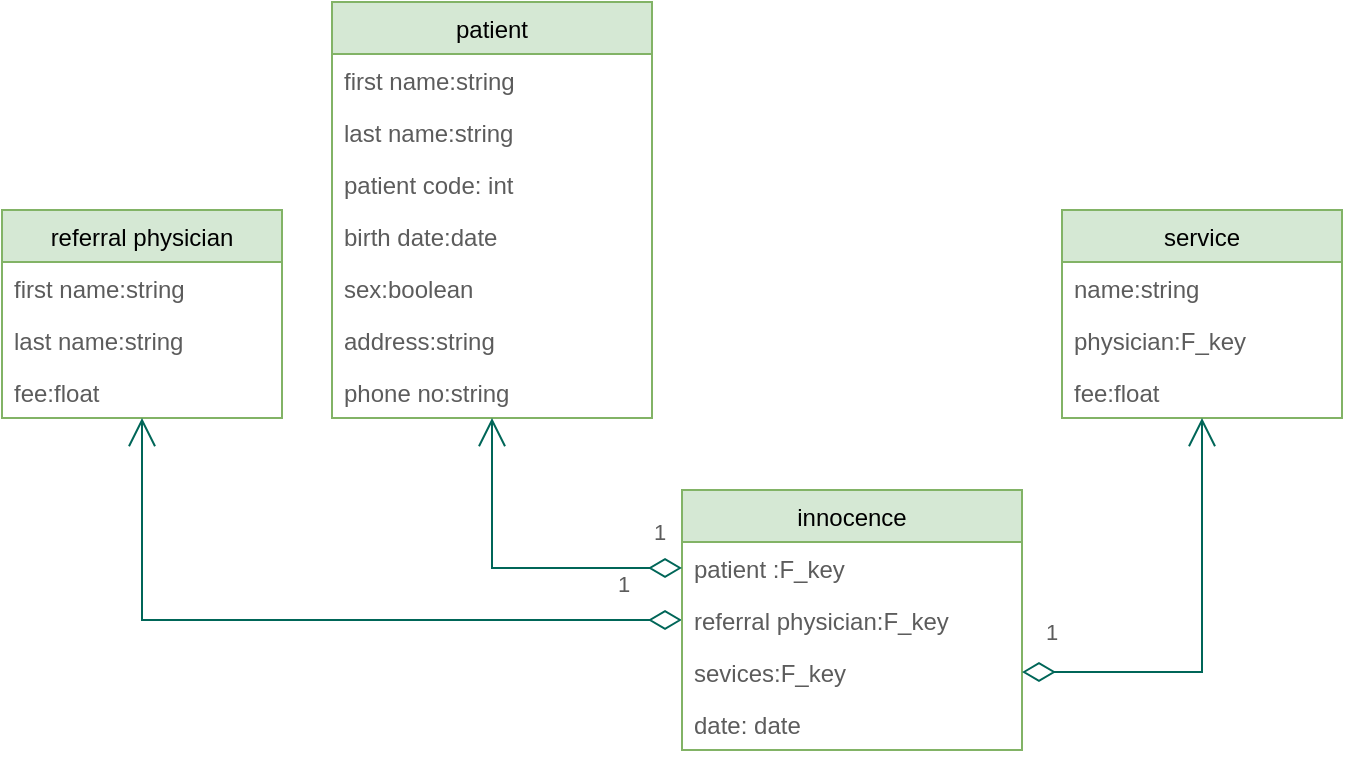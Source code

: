 <mxfile version="16.5.6" type="github">
  <diagram id="6Dz2Hi4nIqeJZB7rlMvx" name="Page-1">
    <mxGraphModel dx="1185" dy="608" grid="1" gridSize="10" guides="1" tooltips="1" connect="1" arrows="1" fold="1" page="1" pageScale="1" pageWidth="850" pageHeight="1100" math="0" shadow="0">
      <root>
        <mxCell id="0" />
        <mxCell id="1" parent="0" />
        <mxCell id="zhXpK7GB5kPke9mu9GVF-1" value="patient" style="swimlane;fontStyle=0;childLayout=stackLayout;horizontal=1;startSize=26;fillColor=#d5e8d4;horizontalStack=0;resizeParent=1;resizeParentMax=0;resizeLast=0;collapsible=1;marginBottom=0;strokeColor=#82b366;" vertex="1" parent="1">
          <mxGeometry x="265" y="226" width="160" height="208" as="geometry">
            <mxRectangle x="460" y="230" width="70" height="26" as="alternateBounds" />
          </mxGeometry>
        </mxCell>
        <mxCell id="zhXpK7GB5kPke9mu9GVF-2" value="first name:string" style="text;strokeColor=none;fillColor=none;align=left;verticalAlign=top;spacingLeft=4;spacingRight=4;overflow=hidden;rotatable=0;points=[[0,0.5],[1,0.5]];portConstraint=eastwest;fontColor=#5C5C5C;" vertex="1" parent="zhXpK7GB5kPke9mu9GVF-1">
          <mxGeometry y="26" width="160" height="26" as="geometry" />
        </mxCell>
        <mxCell id="zhXpK7GB5kPke9mu9GVF-3" value="last name:string" style="text;strokeColor=none;fillColor=none;align=left;verticalAlign=top;spacingLeft=4;spacingRight=4;overflow=hidden;rotatable=0;points=[[0,0.5],[1,0.5]];portConstraint=eastwest;fontColor=#5C5C5C;" vertex="1" parent="zhXpK7GB5kPke9mu9GVF-1">
          <mxGeometry y="52" width="160" height="26" as="geometry" />
        </mxCell>
        <mxCell id="zhXpK7GB5kPke9mu9GVF-4" value="patient code: int&#xa;" style="text;strokeColor=none;fillColor=none;align=left;verticalAlign=top;spacingLeft=4;spacingRight=4;overflow=hidden;rotatable=0;points=[[0,0.5],[1,0.5]];portConstraint=eastwest;fontColor=#5C5C5C;" vertex="1" parent="zhXpK7GB5kPke9mu9GVF-1">
          <mxGeometry y="78" width="160" height="26" as="geometry" />
        </mxCell>
        <mxCell id="zhXpK7GB5kPke9mu9GVF-5" value="birth date:date" style="text;strokeColor=none;fillColor=none;align=left;verticalAlign=top;spacingLeft=4;spacingRight=4;overflow=hidden;rotatable=0;points=[[0,0.5],[1,0.5]];portConstraint=eastwest;fontColor=#5C5C5C;" vertex="1" parent="zhXpK7GB5kPke9mu9GVF-1">
          <mxGeometry y="104" width="160" height="26" as="geometry" />
        </mxCell>
        <mxCell id="zhXpK7GB5kPke9mu9GVF-8" value="sex:boolean" style="text;strokeColor=none;fillColor=none;align=left;verticalAlign=top;spacingLeft=4;spacingRight=4;overflow=hidden;rotatable=0;points=[[0,0.5],[1,0.5]];portConstraint=eastwest;fontColor=#5C5C5C;" vertex="1" parent="zhXpK7GB5kPke9mu9GVF-1">
          <mxGeometry y="130" width="160" height="26" as="geometry" />
        </mxCell>
        <mxCell id="zhXpK7GB5kPke9mu9GVF-34" value="address:string" style="text;strokeColor=none;fillColor=none;align=left;verticalAlign=top;spacingLeft=4;spacingRight=4;overflow=hidden;rotatable=0;points=[[0,0.5],[1,0.5]];portConstraint=eastwest;fontColor=#5C5C5C;" vertex="1" parent="zhXpK7GB5kPke9mu9GVF-1">
          <mxGeometry y="156" width="160" height="26" as="geometry" />
        </mxCell>
        <mxCell id="zhXpK7GB5kPke9mu9GVF-42" value="phone no:string" style="text;strokeColor=none;fillColor=none;align=left;verticalAlign=top;spacingLeft=4;spacingRight=4;overflow=hidden;rotatable=0;points=[[0,0.5],[1,0.5]];portConstraint=eastwest;fontColor=#5C5C5C;" vertex="1" parent="zhXpK7GB5kPke9mu9GVF-1">
          <mxGeometry y="182" width="160" height="26" as="geometry" />
        </mxCell>
        <mxCell id="zhXpK7GB5kPke9mu9GVF-13" value="referral physician" style="swimlane;fontStyle=0;childLayout=stackLayout;horizontal=1;startSize=26;fillColor=#d5e8d4;horizontalStack=0;resizeParent=1;resizeParentMax=0;resizeLast=0;collapsible=1;marginBottom=0;strokeColor=#82b366;" vertex="1" parent="1">
          <mxGeometry x="100" y="330" width="140" height="104" as="geometry" />
        </mxCell>
        <mxCell id="zhXpK7GB5kPke9mu9GVF-14" value="first name:string" style="text;strokeColor=none;fillColor=none;align=left;verticalAlign=top;spacingLeft=4;spacingRight=4;overflow=hidden;rotatable=0;points=[[0,0.5],[1,0.5]];portConstraint=eastwest;fontColor=#5C5C5C;" vertex="1" parent="zhXpK7GB5kPke9mu9GVF-13">
          <mxGeometry y="26" width="140" height="26" as="geometry" />
        </mxCell>
        <mxCell id="zhXpK7GB5kPke9mu9GVF-16" value="last name:string" style="text;strokeColor=none;fillColor=none;align=left;verticalAlign=top;spacingLeft=4;spacingRight=4;overflow=hidden;rotatable=0;points=[[0,0.5],[1,0.5]];portConstraint=eastwest;fontColor=#5C5C5C;" vertex="1" parent="zhXpK7GB5kPke9mu9GVF-13">
          <mxGeometry y="52" width="140" height="26" as="geometry" />
        </mxCell>
        <mxCell id="zhXpK7GB5kPke9mu9GVF-18" value="fee:float" style="text;strokeColor=none;fillColor=none;align=left;verticalAlign=top;spacingLeft=4;spacingRight=4;overflow=hidden;rotatable=0;points=[[0,0.5],[1,0.5]];portConstraint=eastwest;fontColor=#5C5C5C;" vertex="1" parent="zhXpK7GB5kPke9mu9GVF-13">
          <mxGeometry y="78" width="140" height="26" as="geometry" />
        </mxCell>
        <mxCell id="zhXpK7GB5kPke9mu9GVF-19" value="1" style="endArrow=open;html=1;endSize=12;startArrow=diamondThin;startSize=14;startFill=0;edgeStyle=orthogonalEdgeStyle;align=left;verticalAlign=bottom;rounded=0;exitX=0;exitY=0.5;exitDx=0;exitDy=0;strokeColor=#006658;fontColor=#5C5C5C;" edge="1" parent="1" source="zhXpK7GB5kPke9mu9GVF-7" target="zhXpK7GB5kPke9mu9GVF-13">
          <mxGeometry x="-0.814" y="-9" relative="1" as="geometry">
            <mxPoint x="320" y="280" as="sourcePoint" />
            <mxPoint x="480" y="280" as="targetPoint" />
            <mxPoint as="offset" />
          </mxGeometry>
        </mxCell>
        <mxCell id="zhXpK7GB5kPke9mu9GVF-20" value="service" style="swimlane;fontStyle=0;childLayout=stackLayout;horizontal=1;startSize=26;fillColor=#d5e8d4;horizontalStack=0;resizeParent=1;resizeParentMax=0;resizeLast=0;collapsible=1;marginBottom=0;strokeColor=#82b366;" vertex="1" parent="1">
          <mxGeometry x="630" y="330" width="140" height="104" as="geometry" />
        </mxCell>
        <mxCell id="zhXpK7GB5kPke9mu9GVF-21" value="name:string" style="text;strokeColor=none;fillColor=none;align=left;verticalAlign=top;spacingLeft=4;spacingRight=4;overflow=hidden;rotatable=0;points=[[0,0.5],[1,0.5]];portConstraint=eastwest;fontColor=#5C5C5C;" vertex="1" parent="zhXpK7GB5kPke9mu9GVF-20">
          <mxGeometry y="26" width="140" height="26" as="geometry" />
        </mxCell>
        <mxCell id="zhXpK7GB5kPke9mu9GVF-22" value="physician:F_key" style="text;strokeColor=none;fillColor=none;align=left;verticalAlign=top;spacingLeft=4;spacingRight=4;overflow=hidden;rotatable=0;points=[[0,0.5],[1,0.5]];portConstraint=eastwest;fontColor=#5C5C5C;" vertex="1" parent="zhXpK7GB5kPke9mu9GVF-20">
          <mxGeometry y="52" width="140" height="26" as="geometry" />
        </mxCell>
        <mxCell id="zhXpK7GB5kPke9mu9GVF-26" value="fee:float" style="text;strokeColor=none;fillColor=none;align=left;verticalAlign=top;spacingLeft=4;spacingRight=4;overflow=hidden;rotatable=0;points=[[0,0.5],[1,0.5]];portConstraint=eastwest;fontColor=#5C5C5C;" vertex="1" parent="zhXpK7GB5kPke9mu9GVF-20">
          <mxGeometry y="78" width="140" height="26" as="geometry" />
        </mxCell>
        <mxCell id="zhXpK7GB5kPke9mu9GVF-27" value="innocence " style="swimlane;fontStyle=0;childLayout=stackLayout;horizontal=1;startSize=26;fillColor=#d5e8d4;horizontalStack=0;resizeParent=1;resizeParentMax=0;resizeLast=0;collapsible=1;marginBottom=0;strokeColor=#82b366;" vertex="1" parent="1">
          <mxGeometry x="440" y="470" width="170" height="130" as="geometry" />
        </mxCell>
        <mxCell id="zhXpK7GB5kPke9mu9GVF-28" value="patient :F_key" style="text;strokeColor=none;fillColor=none;align=left;verticalAlign=top;spacingLeft=4;spacingRight=4;overflow=hidden;rotatable=0;points=[[0,0.5],[1,0.5]];portConstraint=eastwest;fontColor=#5C5C5C;" vertex="1" parent="zhXpK7GB5kPke9mu9GVF-27">
          <mxGeometry y="26" width="170" height="26" as="geometry" />
        </mxCell>
        <mxCell id="zhXpK7GB5kPke9mu9GVF-7" value="referral physician:F_key" style="text;strokeColor=none;fillColor=none;align=left;verticalAlign=top;spacingLeft=4;spacingRight=4;overflow=hidden;rotatable=0;points=[[0,0.5],[1,0.5]];portConstraint=eastwest;fontColor=#5C5C5C;" vertex="1" parent="zhXpK7GB5kPke9mu9GVF-27">
          <mxGeometry y="52" width="170" height="26" as="geometry" />
        </mxCell>
        <mxCell id="zhXpK7GB5kPke9mu9GVF-30" value="sevices:F_key" style="text;strokeColor=none;fillColor=none;align=left;verticalAlign=top;spacingLeft=4;spacingRight=4;overflow=hidden;rotatable=0;points=[[0,0.5],[1,0.5]];portConstraint=eastwest;fontColor=#5C5C5C;" vertex="1" parent="zhXpK7GB5kPke9mu9GVF-27">
          <mxGeometry y="78" width="170" height="26" as="geometry" />
        </mxCell>
        <mxCell id="zhXpK7GB5kPke9mu9GVF-33" value="date: date" style="text;strokeColor=none;fillColor=none;align=left;verticalAlign=top;spacingLeft=4;spacingRight=4;overflow=hidden;rotatable=0;points=[[0,0.5],[1,0.5]];portConstraint=eastwest;fontColor=#5C5C5C;" vertex="1" parent="zhXpK7GB5kPke9mu9GVF-27">
          <mxGeometry y="104" width="170" height="26" as="geometry" />
        </mxCell>
        <mxCell id="zhXpK7GB5kPke9mu9GVF-35" value="1" style="endArrow=open;html=1;endSize=12;startArrow=diamondThin;startSize=14;startFill=0;edgeStyle=orthogonalEdgeStyle;align=left;verticalAlign=bottom;rounded=0;exitX=0;exitY=0.5;exitDx=0;exitDy=0;strokeColor=#006658;fontColor=#5C5C5C;" edge="1" parent="1" source="zhXpK7GB5kPke9mu9GVF-28" target="zhXpK7GB5kPke9mu9GVF-1">
          <mxGeometry x="-0.814" y="-9" relative="1" as="geometry">
            <mxPoint x="450" y="545" as="sourcePoint" />
            <mxPoint x="250" y="274.0" as="targetPoint" />
            <mxPoint as="offset" />
          </mxGeometry>
        </mxCell>
        <mxCell id="zhXpK7GB5kPke9mu9GVF-37" value="1" style="endArrow=open;html=1;endSize=12;startArrow=diamondThin;startSize=14;startFill=0;edgeStyle=orthogonalEdgeStyle;align=left;verticalAlign=bottom;rounded=0;exitX=1;exitY=0.5;exitDx=0;exitDy=0;strokeColor=#006658;fontColor=#5C5C5C;" edge="1" parent="1" source="zhXpK7GB5kPke9mu9GVF-30" target="zhXpK7GB5kPke9mu9GVF-20">
          <mxGeometry x="-0.908" y="11" relative="1" as="geometry">
            <mxPoint x="450" y="545" as="sourcePoint" />
            <mxPoint x="180" y="444" as="targetPoint" />
            <mxPoint as="offset" />
          </mxGeometry>
        </mxCell>
      </root>
    </mxGraphModel>
  </diagram>
</mxfile>
